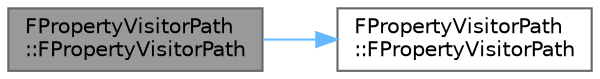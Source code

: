 digraph "FPropertyVisitorPath::FPropertyVisitorPath"
{
 // INTERACTIVE_SVG=YES
 // LATEX_PDF_SIZE
  bgcolor="transparent";
  edge [fontname=Helvetica,fontsize=10,labelfontname=Helvetica,labelfontsize=10];
  node [fontname=Helvetica,fontsize=10,shape=box,height=0.2,width=0.4];
  rankdir="LR";
  Node1 [id="Node000001",label="FPropertyVisitorPath\l::FPropertyVisitorPath",height=0.2,width=0.4,color="gray40", fillcolor="grey60", style="filled", fontcolor="black",tooltip=" "];
  Node1 -> Node2 [id="edge1_Node000001_Node000002",color="steelblue1",style="solid",tooltip=" "];
  Node2 [id="Node000002",label="FPropertyVisitorPath\l::FPropertyVisitorPath",height=0.2,width=0.4,color="grey40", fillcolor="white", style="filled",URL="$d0/d9e/structFPropertyVisitorPath.html#aeae75aebb3a326e739c45f279b51e256",tooltip=" "];
}
